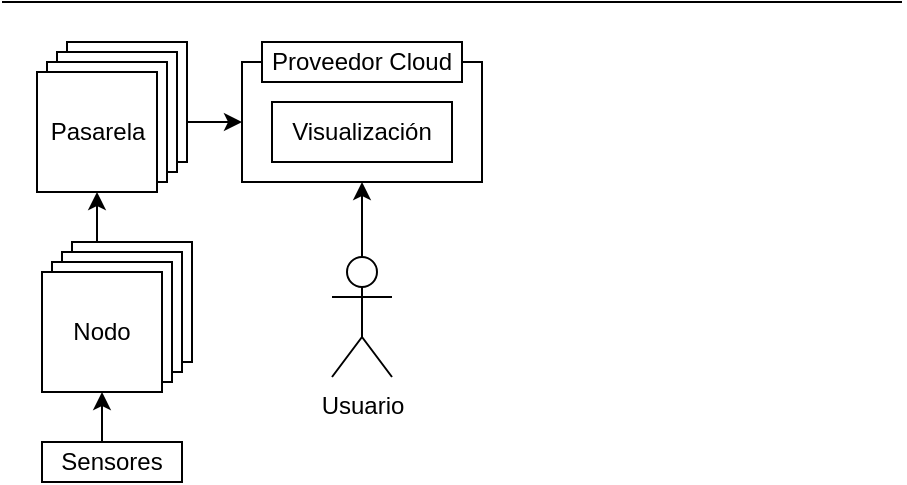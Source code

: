 <mxfile version="10.7.5" type="device"><diagram id="6x7FJbllHNri8TnJvUKQ" name="Page-1"><mxGraphModel dx="664" dy="366" grid="1" gridSize="10" guides="1" tooltips="1" connect="1" arrows="1" fold="1" page="1" pageScale="1" pageWidth="827" pageHeight="1169" math="0" shadow="0"><root><mxCell id="0"/><mxCell id="1" parent="0"/><mxCell id="55Lg_GWh9XVUiMJExsE--28" style="edgeStyle=orthogonalEdgeStyle;rounded=0;orthogonalLoop=1;jettySize=auto;html=1;exitX=0.5;exitY=0;exitDx=0;exitDy=0;entryX=0.5;entryY=1;entryDx=0;entryDy=0;" edge="1" parent="1" source="55Lg_GWh9XVUiMJExsE--1" target="55Lg_GWh9XVUiMJExsE--7"><mxGeometry relative="1" as="geometry"/></mxCell><mxCell id="55Lg_GWh9XVUiMJExsE--1" value="Sensores" style="rounded=0;whiteSpace=wrap;html=1;" vertex="1" parent="1"><mxGeometry x="20" y="220" width="70" height="20" as="geometry"/></mxCell><mxCell id="55Lg_GWh9XVUiMJExsE--8" value="" style="group" vertex="1" connectable="0" parent="1"><mxGeometry x="20" y="120" width="75" height="75" as="geometry"/></mxCell><mxCell id="55Lg_GWh9XVUiMJExsE--4" value="" style="whiteSpace=wrap;html=1;aspect=fixed;" vertex="1" parent="55Lg_GWh9XVUiMJExsE--8"><mxGeometry x="15" width="60" height="60" as="geometry"/></mxCell><mxCell id="55Lg_GWh9XVUiMJExsE--5" value="" style="whiteSpace=wrap;html=1;aspect=fixed;" vertex="1" parent="55Lg_GWh9XVUiMJExsE--8"><mxGeometry x="10" y="5" width="60" height="60" as="geometry"/></mxCell><mxCell id="55Lg_GWh9XVUiMJExsE--6" value="" style="whiteSpace=wrap;html=1;aspect=fixed;" vertex="1" parent="55Lg_GWh9XVUiMJExsE--8"><mxGeometry x="5" y="10" width="60" height="60" as="geometry"/></mxCell><mxCell id="55Lg_GWh9XVUiMJExsE--7" value="Nodo" style="whiteSpace=wrap;html=1;aspect=fixed;" vertex="1" parent="55Lg_GWh9XVUiMJExsE--8"><mxGeometry y="15" width="60" height="60" as="geometry"/></mxCell><mxCell id="55Lg_GWh9XVUiMJExsE--9" value="" style="group" vertex="1" connectable="0" parent="1"><mxGeometry x="17.5" y="20" width="75" height="75" as="geometry"/></mxCell><mxCell id="55Lg_GWh9XVUiMJExsE--10" value="" style="whiteSpace=wrap;html=1;aspect=fixed;" vertex="1" parent="55Lg_GWh9XVUiMJExsE--9"><mxGeometry x="15" width="60" height="60" as="geometry"/></mxCell><mxCell id="55Lg_GWh9XVUiMJExsE--11" value="" style="whiteSpace=wrap;html=1;aspect=fixed;" vertex="1" parent="55Lg_GWh9XVUiMJExsE--9"><mxGeometry x="10" y="5" width="60" height="60" as="geometry"/></mxCell><mxCell id="55Lg_GWh9XVUiMJExsE--12" value="" style="whiteSpace=wrap;html=1;aspect=fixed;" vertex="1" parent="55Lg_GWh9XVUiMJExsE--9"><mxGeometry x="5" y="10" width="60" height="60" as="geometry"/></mxCell><mxCell id="55Lg_GWh9XVUiMJExsE--13" value="Pasarela" style="whiteSpace=wrap;html=1;aspect=fixed;" vertex="1" parent="55Lg_GWh9XVUiMJExsE--9"><mxGeometry y="15" width="60" height="60" as="geometry"/></mxCell><mxCell id="55Lg_GWh9XVUiMJExsE--20" value="" style="group" vertex="1" connectable="0" parent="1"><mxGeometry x="120" y="20" width="120" height="70" as="geometry"/></mxCell><mxCell id="55Lg_GWh9XVUiMJExsE--14" value="" style="rounded=0;whiteSpace=wrap;html=1;" vertex="1" parent="55Lg_GWh9XVUiMJExsE--20"><mxGeometry y="10" width="120" height="60" as="geometry"/></mxCell><mxCell id="55Lg_GWh9XVUiMJExsE--15" value="&lt;div&gt;Proveedor Cloud&lt;/div&gt;" style="rounded=0;whiteSpace=wrap;html=1;" vertex="1" parent="55Lg_GWh9XVUiMJExsE--20"><mxGeometry x="10" width="100" height="20" as="geometry"/></mxCell><mxCell id="55Lg_GWh9XVUiMJExsE--18" value="Visualización" style="rounded=0;whiteSpace=wrap;html=1;" vertex="1" parent="55Lg_GWh9XVUiMJExsE--20"><mxGeometry x="15" y="30" width="90" height="30" as="geometry"/></mxCell><mxCell id="55Lg_GWh9XVUiMJExsE--25" style="edgeStyle=orthogonalEdgeStyle;rounded=0;orthogonalLoop=1;jettySize=auto;html=1;exitX=0.5;exitY=0;exitDx=0;exitDy=0;exitPerimeter=0;entryX=0.5;entryY=1;entryDx=0;entryDy=0;" edge="1" parent="1" source="55Lg_GWh9XVUiMJExsE--21" target="55Lg_GWh9XVUiMJExsE--14"><mxGeometry relative="1" as="geometry"/></mxCell><mxCell id="55Lg_GWh9XVUiMJExsE--21" value="Usuario" style="shape=umlActor;verticalLabelPosition=bottom;labelBackgroundColor=#ffffff;verticalAlign=top;html=1;outlineConnect=0;" vertex="1" parent="1"><mxGeometry x="165" y="127.5" width="30" height="60" as="geometry"/></mxCell><mxCell id="55Lg_GWh9XVUiMJExsE--26" style="edgeStyle=orthogonalEdgeStyle;rounded=0;orthogonalLoop=1;jettySize=auto;html=1;exitX=0.25;exitY=0;exitDx=0;exitDy=0;entryX=0.5;entryY=1;entryDx=0;entryDy=0;" edge="1" parent="1" source="55Lg_GWh9XVUiMJExsE--4" target="55Lg_GWh9XVUiMJExsE--13"><mxGeometry relative="1" as="geometry"/></mxCell><mxCell id="55Lg_GWh9XVUiMJExsE--29" style="edgeStyle=orthogonalEdgeStyle;rounded=0;orthogonalLoop=1;jettySize=auto;html=1;exitX=1;exitY=0.5;exitDx=0;exitDy=0;entryX=0;entryY=0.5;entryDx=0;entryDy=0;" edge="1" parent="1" source="55Lg_GWh9XVUiMJExsE--10" target="55Lg_GWh9XVUiMJExsE--14"><mxGeometry relative="1" as="geometry"><Array as="points"><mxPoint x="93" y="60"/></Array></mxGeometry></mxCell><mxCell id="55Lg_GWh9XVUiMJExsE--30" value="" style="endArrow=none;html=1;" edge="1" parent="1"><mxGeometry width="50" height="50" relative="1" as="geometry"><mxPoint as="sourcePoint"/><mxPoint x="450" as="targetPoint"/></mxGeometry></mxCell></root></mxGraphModel></diagram></mxfile>